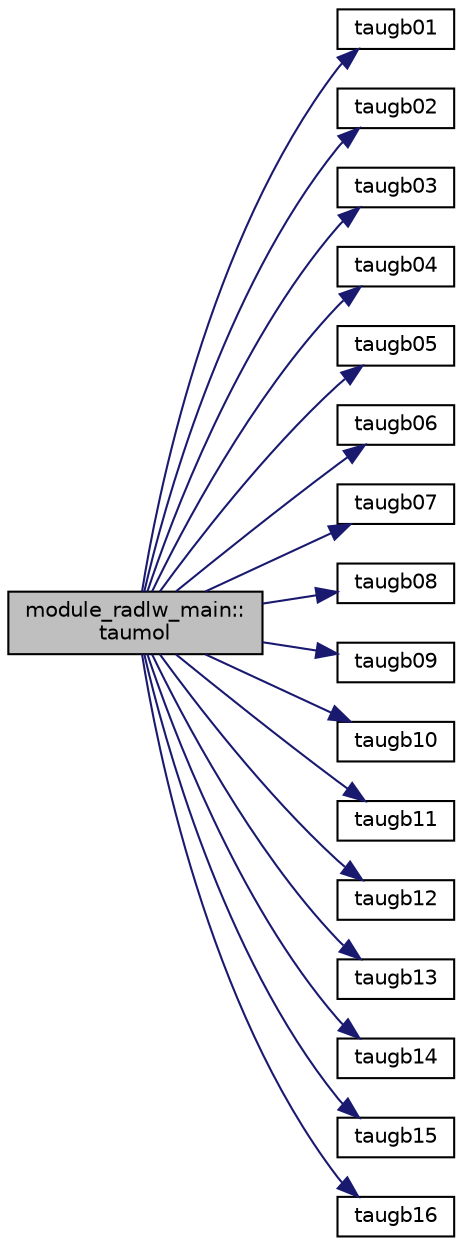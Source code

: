 digraph "module_radlw_main::taumol"
{
  edge [fontname="Helvetica",fontsize="10",labelfontname="Helvetica",labelfontsize="10"];
  node [fontname="Helvetica",fontsize="10",shape=record];
  rankdir="LR";
  Node32 [label="module_radlw_main::\ltaumol",height=0.2,width=0.4,color="black", fillcolor="grey75", style="filled", fontcolor="black"];
  Node32 -> Node33 [color="midnightblue",fontsize="10",style="solid",fontname="Helvetica"];
  Node33 [label="taugb01",height=0.2,width=0.4,color="black", fillcolor="white", style="filled",URL="$group__module__radlw__main.html#ga001d1bcd17533f7f920f859ff9a4e60f",tooltip="band 1: 10-350 cm-1 (low key - h2o; low minor - n2); (high key - h2o; high minor - n2) ..."];
  Node32 -> Node34 [color="midnightblue",fontsize="10",style="solid",fontname="Helvetica"];
  Node34 [label="taugb02",height=0.2,width=0.4,color="black", fillcolor="white", style="filled",URL="$radlw__main_8f.html#a926415cb51870dda9a90883e01a2ee38",tooltip="Band 2: 350-500 cm-1 (low key - h2o; high key - h2o) "];
  Node32 -> Node35 [color="midnightblue",fontsize="10",style="solid",fontname="Helvetica"];
  Node35 [label="taugb03",height=0.2,width=0.4,color="black", fillcolor="white", style="filled",URL="$radlw__main_8f.html#a45e39b507d1fc031c80d9c7f06905d4a",tooltip="Band 3: 500-630 cm-1 (low key - h2o,co2; low minor - n2o); (high key - h2o,co2; high minor - n2o) ..."];
  Node32 -> Node36 [color="midnightblue",fontsize="10",style="solid",fontname="Helvetica"];
  Node36 [label="taugb04",height=0.2,width=0.4,color="black", fillcolor="white", style="filled",URL="$radlw__main_8f.html#ae69174bcf1a87dc7a5baffac69797d07",tooltip="Band 4: 630-700 cm-1 (low key - h2o,co2; high key - o3,co2) "];
  Node32 -> Node37 [color="midnightblue",fontsize="10",style="solid",fontname="Helvetica"];
  Node37 [label="taugb05",height=0.2,width=0.4,color="black", fillcolor="white", style="filled",URL="$radlw__main_8f.html#a92653ffcd20ff247a00eaf3339cba6df",tooltip="Band 5: 700-820 cm-1 (low key - h2o,co2; low minor - o3, ccl4) (high key - o3,co2) ..."];
  Node32 -> Node38 [color="midnightblue",fontsize="10",style="solid",fontname="Helvetica"];
  Node38 [label="taugb06",height=0.2,width=0.4,color="black", fillcolor="white", style="filled",URL="$radlw__main_8f.html#a7190d415614aa35deefacff1041d4719",tooltip="Band 6: 820-980 cm-1 (low key - h2o; low minor - co2) (high key - none; high minor - cfc11..."];
  Node32 -> Node39 [color="midnightblue",fontsize="10",style="solid",fontname="Helvetica"];
  Node39 [label="taugb07",height=0.2,width=0.4,color="black", fillcolor="white", style="filled",URL="$radlw__main_8f.html#a2208d86ae0712a0ca426bbe96de825bc",tooltip="Band 7: 980-1080 cm-1 (low key - h2o,o3; low minor - co2) (high key - o3; high minor - co2) ..."];
  Node32 -> Node40 [color="midnightblue",fontsize="10",style="solid",fontname="Helvetica"];
  Node40 [label="taugb08",height=0.2,width=0.4,color="black", fillcolor="white", style="filled",URL="$radlw__main_8f.html#a1447d5bda5b521d27171e61881684183",tooltip="Band 8: 1080-1180 cm-1 (low key - h2o; low minor - co2,o3,n2o) (high key - o3; high minor - co2..."];
  Node32 -> Node41 [color="midnightblue",fontsize="10",style="solid",fontname="Helvetica"];
  Node41 [label="taugb09",height=0.2,width=0.4,color="black", fillcolor="white", style="filled",URL="$radlw__main_8f.html#a889abbaaa2d421c0c3dc820e2004414d",tooltip="Band 9: 1180-1390 cm-1 (low key - h2o,ch4; low minor - n2o) (high key - ch4; high minor - n2o) ..."];
  Node32 -> Node42 [color="midnightblue",fontsize="10",style="solid",fontname="Helvetica"];
  Node42 [label="taugb10",height=0.2,width=0.4,color="black", fillcolor="white", style="filled",URL="$radlw__main_8f.html#a74c1cb8390daff1e5ce5e863c50b7873",tooltip="Band 10: 1390-1480 cm-1 (low key - h2o; high key - h2o) "];
  Node32 -> Node43 [color="midnightblue",fontsize="10",style="solid",fontname="Helvetica"];
  Node43 [label="taugb11",height=0.2,width=0.4,color="black", fillcolor="white", style="filled",URL="$radlw__main_8f.html#a573fd5b3580d6bbf5bfa2f01ee547034",tooltip="Band 11: 1480-1800 cm-1 (low - h2o; low minor - o2) (high key - h2o; high minor - o2) ..."];
  Node32 -> Node44 [color="midnightblue",fontsize="10",style="solid",fontname="Helvetica"];
  Node44 [label="taugb12",height=0.2,width=0.4,color="black", fillcolor="white", style="filled",URL="$radlw__main_8f.html#ae56eaa9e3b897ca235d4d6b271cc1e47",tooltip="Band 12: 1800-2080 cm-1 (low - h2o,co2; high - nothing) "];
  Node32 -> Node45 [color="midnightblue",fontsize="10",style="solid",fontname="Helvetica"];
  Node45 [label="taugb13",height=0.2,width=0.4,color="black", fillcolor="white", style="filled",URL="$radlw__main_8f.html#a2ac7254d2dcff516e8e44b8b679302c0",tooltip="Band 13: 2080-2250 cm-1 (low key-h2o,n2o; high minor-o3 minor) "];
  Node32 -> Node46 [color="midnightblue",fontsize="10",style="solid",fontname="Helvetica"];
  Node46 [label="taugb14",height=0.2,width=0.4,color="black", fillcolor="white", style="filled",URL="$radlw__main_8f.html#a26140cbe1a3d6119b56cf5c2d539670e",tooltip="Band 14: 2250-2380 cm-1 (low - co2; high - co2) "];
  Node32 -> Node47 [color="midnightblue",fontsize="10",style="solid",fontname="Helvetica"];
  Node47 [label="taugb15",height=0.2,width=0.4,color="black", fillcolor="white", style="filled",URL="$radlw__main_8f.html#a93b5c0ae0525697ffffb6228581a301c",tooltip="Band 15: 2380-2600 cm-1 (low - n2o,co2; low minor - n2) (high - nothing) "];
  Node32 -> Node48 [color="midnightblue",fontsize="10",style="solid",fontname="Helvetica"];
  Node48 [label="taugb16",height=0.2,width=0.4,color="black", fillcolor="white", style="filled",URL="$radlw__main_8f.html#a942ce0031745cd1b3b4ebc3915970554",tooltip="Band 16: 2600-3250 cm-1 (low key- h2o,ch4; high key - ch4) "];
}
